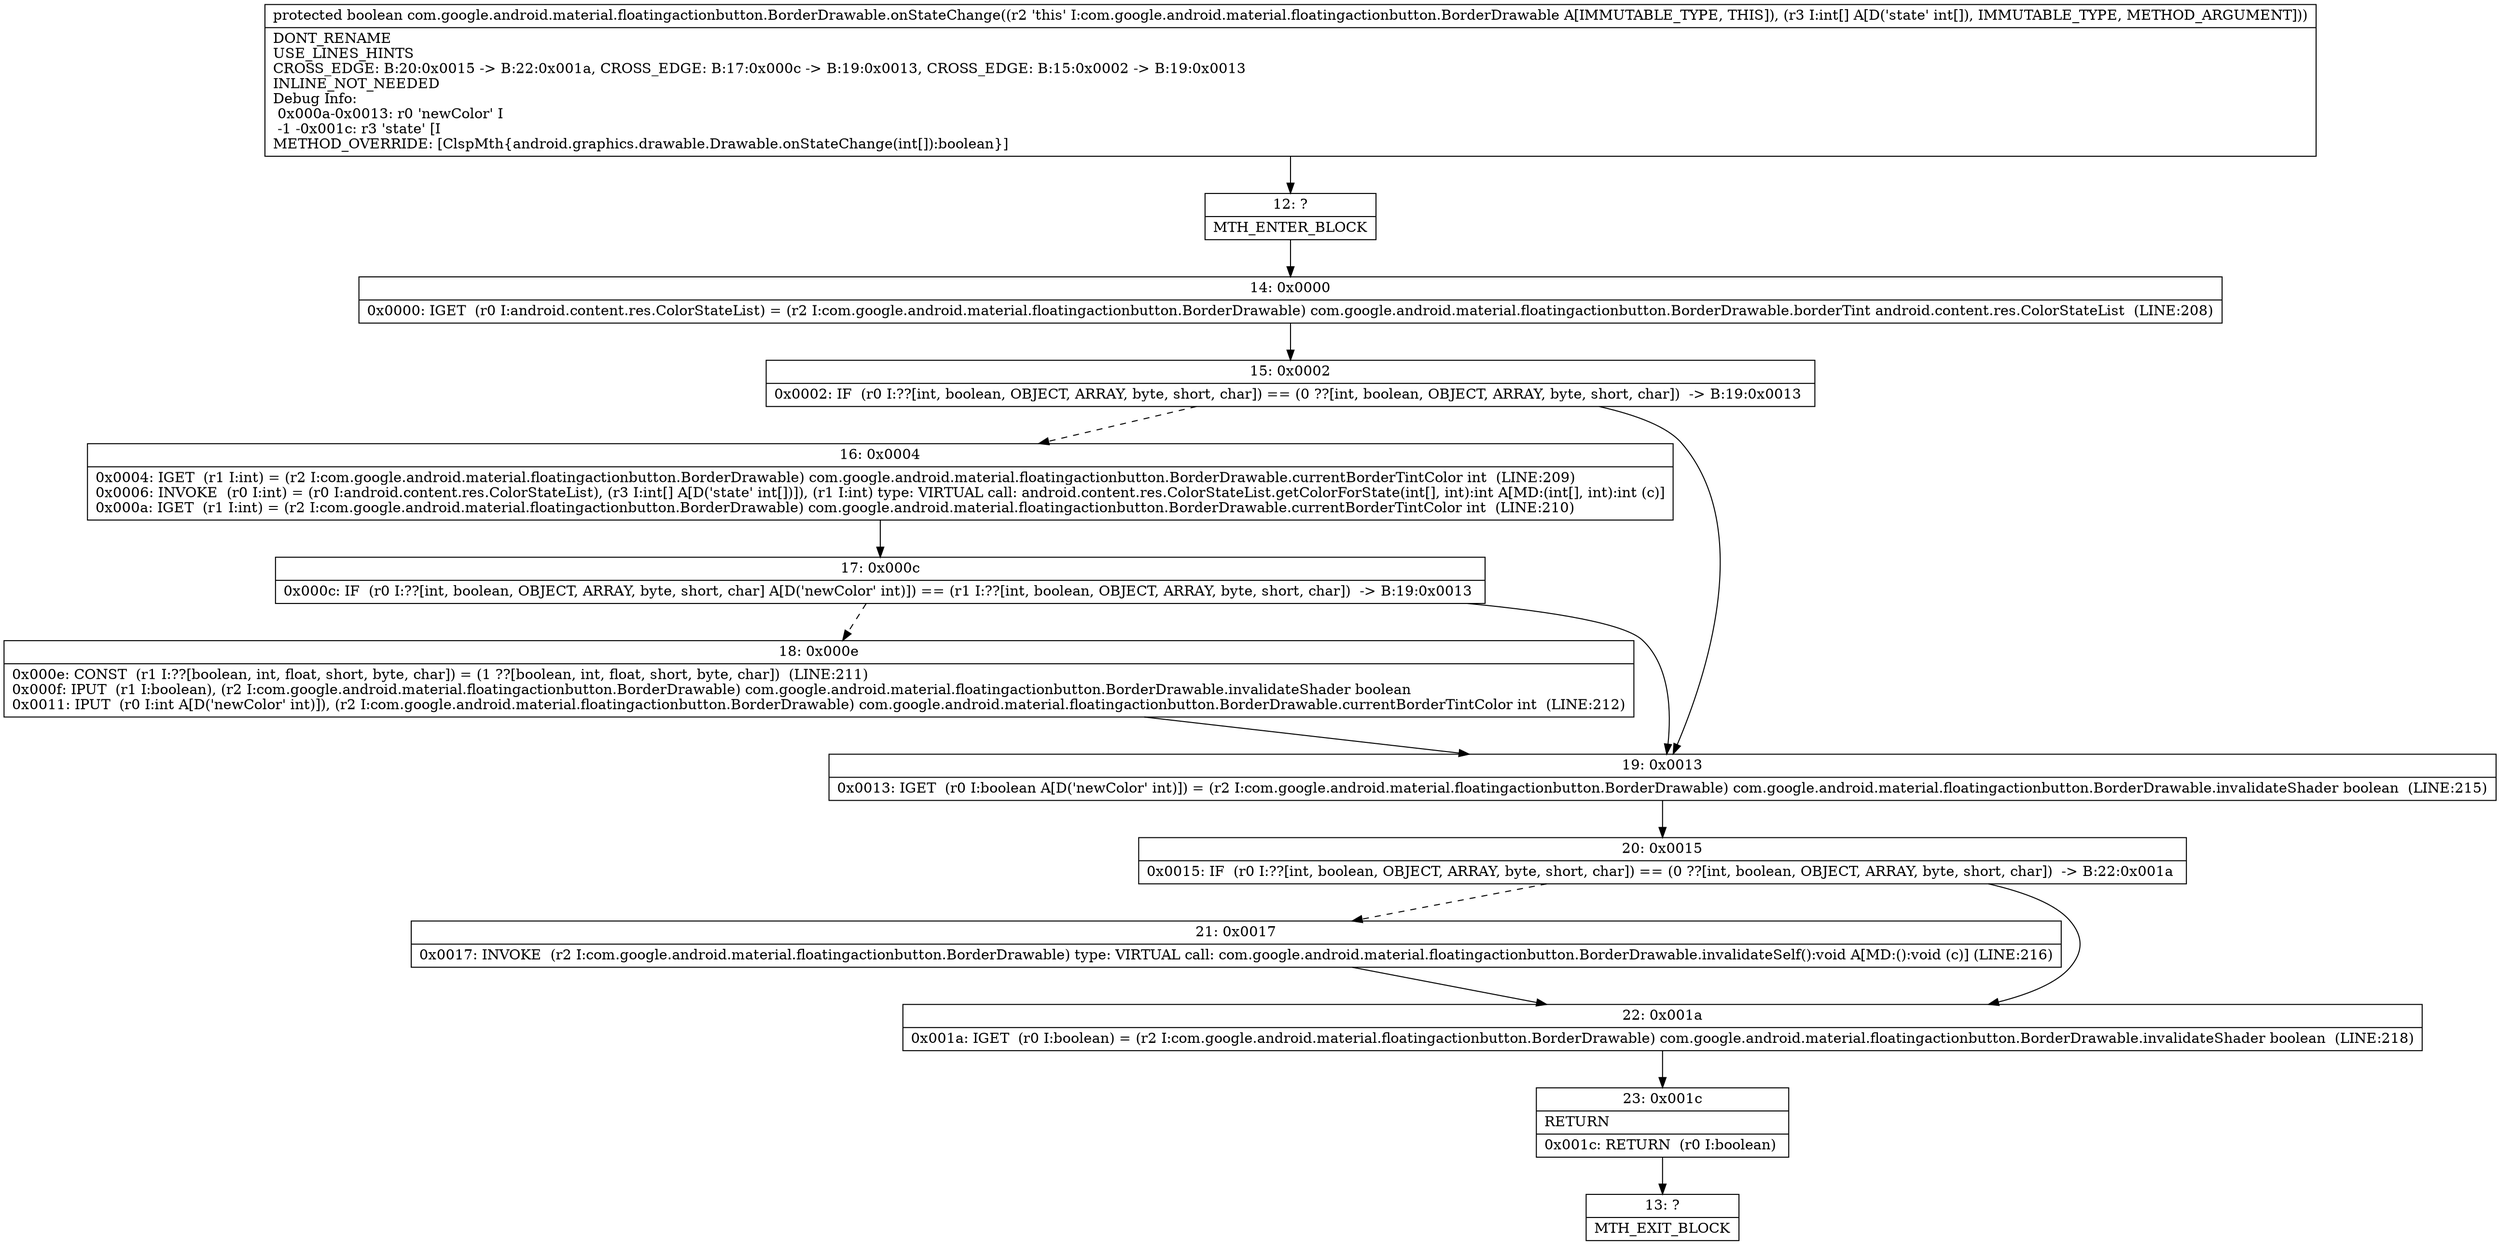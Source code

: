 digraph "CFG forcom.google.android.material.floatingactionbutton.BorderDrawable.onStateChange([I)Z" {
Node_12 [shape=record,label="{12\:\ ?|MTH_ENTER_BLOCK\l}"];
Node_14 [shape=record,label="{14\:\ 0x0000|0x0000: IGET  (r0 I:android.content.res.ColorStateList) = (r2 I:com.google.android.material.floatingactionbutton.BorderDrawable) com.google.android.material.floatingactionbutton.BorderDrawable.borderTint android.content.res.ColorStateList  (LINE:208)\l}"];
Node_15 [shape=record,label="{15\:\ 0x0002|0x0002: IF  (r0 I:??[int, boolean, OBJECT, ARRAY, byte, short, char]) == (0 ??[int, boolean, OBJECT, ARRAY, byte, short, char])  \-\> B:19:0x0013 \l}"];
Node_16 [shape=record,label="{16\:\ 0x0004|0x0004: IGET  (r1 I:int) = (r2 I:com.google.android.material.floatingactionbutton.BorderDrawable) com.google.android.material.floatingactionbutton.BorderDrawable.currentBorderTintColor int  (LINE:209)\l0x0006: INVOKE  (r0 I:int) = (r0 I:android.content.res.ColorStateList), (r3 I:int[] A[D('state' int[])]), (r1 I:int) type: VIRTUAL call: android.content.res.ColorStateList.getColorForState(int[], int):int A[MD:(int[], int):int (c)]\l0x000a: IGET  (r1 I:int) = (r2 I:com.google.android.material.floatingactionbutton.BorderDrawable) com.google.android.material.floatingactionbutton.BorderDrawable.currentBorderTintColor int  (LINE:210)\l}"];
Node_17 [shape=record,label="{17\:\ 0x000c|0x000c: IF  (r0 I:??[int, boolean, OBJECT, ARRAY, byte, short, char] A[D('newColor' int)]) == (r1 I:??[int, boolean, OBJECT, ARRAY, byte, short, char])  \-\> B:19:0x0013 \l}"];
Node_18 [shape=record,label="{18\:\ 0x000e|0x000e: CONST  (r1 I:??[boolean, int, float, short, byte, char]) = (1 ??[boolean, int, float, short, byte, char])  (LINE:211)\l0x000f: IPUT  (r1 I:boolean), (r2 I:com.google.android.material.floatingactionbutton.BorderDrawable) com.google.android.material.floatingactionbutton.BorderDrawable.invalidateShader boolean \l0x0011: IPUT  (r0 I:int A[D('newColor' int)]), (r2 I:com.google.android.material.floatingactionbutton.BorderDrawable) com.google.android.material.floatingactionbutton.BorderDrawable.currentBorderTintColor int  (LINE:212)\l}"];
Node_19 [shape=record,label="{19\:\ 0x0013|0x0013: IGET  (r0 I:boolean A[D('newColor' int)]) = (r2 I:com.google.android.material.floatingactionbutton.BorderDrawable) com.google.android.material.floatingactionbutton.BorderDrawable.invalidateShader boolean  (LINE:215)\l}"];
Node_20 [shape=record,label="{20\:\ 0x0015|0x0015: IF  (r0 I:??[int, boolean, OBJECT, ARRAY, byte, short, char]) == (0 ??[int, boolean, OBJECT, ARRAY, byte, short, char])  \-\> B:22:0x001a \l}"];
Node_21 [shape=record,label="{21\:\ 0x0017|0x0017: INVOKE  (r2 I:com.google.android.material.floatingactionbutton.BorderDrawable) type: VIRTUAL call: com.google.android.material.floatingactionbutton.BorderDrawable.invalidateSelf():void A[MD:():void (c)] (LINE:216)\l}"];
Node_22 [shape=record,label="{22\:\ 0x001a|0x001a: IGET  (r0 I:boolean) = (r2 I:com.google.android.material.floatingactionbutton.BorderDrawable) com.google.android.material.floatingactionbutton.BorderDrawable.invalidateShader boolean  (LINE:218)\l}"];
Node_23 [shape=record,label="{23\:\ 0x001c|RETURN\l|0x001c: RETURN  (r0 I:boolean) \l}"];
Node_13 [shape=record,label="{13\:\ ?|MTH_EXIT_BLOCK\l}"];
MethodNode[shape=record,label="{protected boolean com.google.android.material.floatingactionbutton.BorderDrawable.onStateChange((r2 'this' I:com.google.android.material.floatingactionbutton.BorderDrawable A[IMMUTABLE_TYPE, THIS]), (r3 I:int[] A[D('state' int[]), IMMUTABLE_TYPE, METHOD_ARGUMENT]))  | DONT_RENAME\lUSE_LINES_HINTS\lCROSS_EDGE: B:20:0x0015 \-\> B:22:0x001a, CROSS_EDGE: B:17:0x000c \-\> B:19:0x0013, CROSS_EDGE: B:15:0x0002 \-\> B:19:0x0013\lINLINE_NOT_NEEDED\lDebug Info:\l  0x000a\-0x0013: r0 'newColor' I\l  \-1 \-0x001c: r3 'state' [I\lMETHOD_OVERRIDE: [ClspMth\{android.graphics.drawable.Drawable.onStateChange(int[]):boolean\}]\l}"];
MethodNode -> Node_12;Node_12 -> Node_14;
Node_14 -> Node_15;
Node_15 -> Node_16[style=dashed];
Node_15 -> Node_19;
Node_16 -> Node_17;
Node_17 -> Node_18[style=dashed];
Node_17 -> Node_19;
Node_18 -> Node_19;
Node_19 -> Node_20;
Node_20 -> Node_21[style=dashed];
Node_20 -> Node_22;
Node_21 -> Node_22;
Node_22 -> Node_23;
Node_23 -> Node_13;
}

